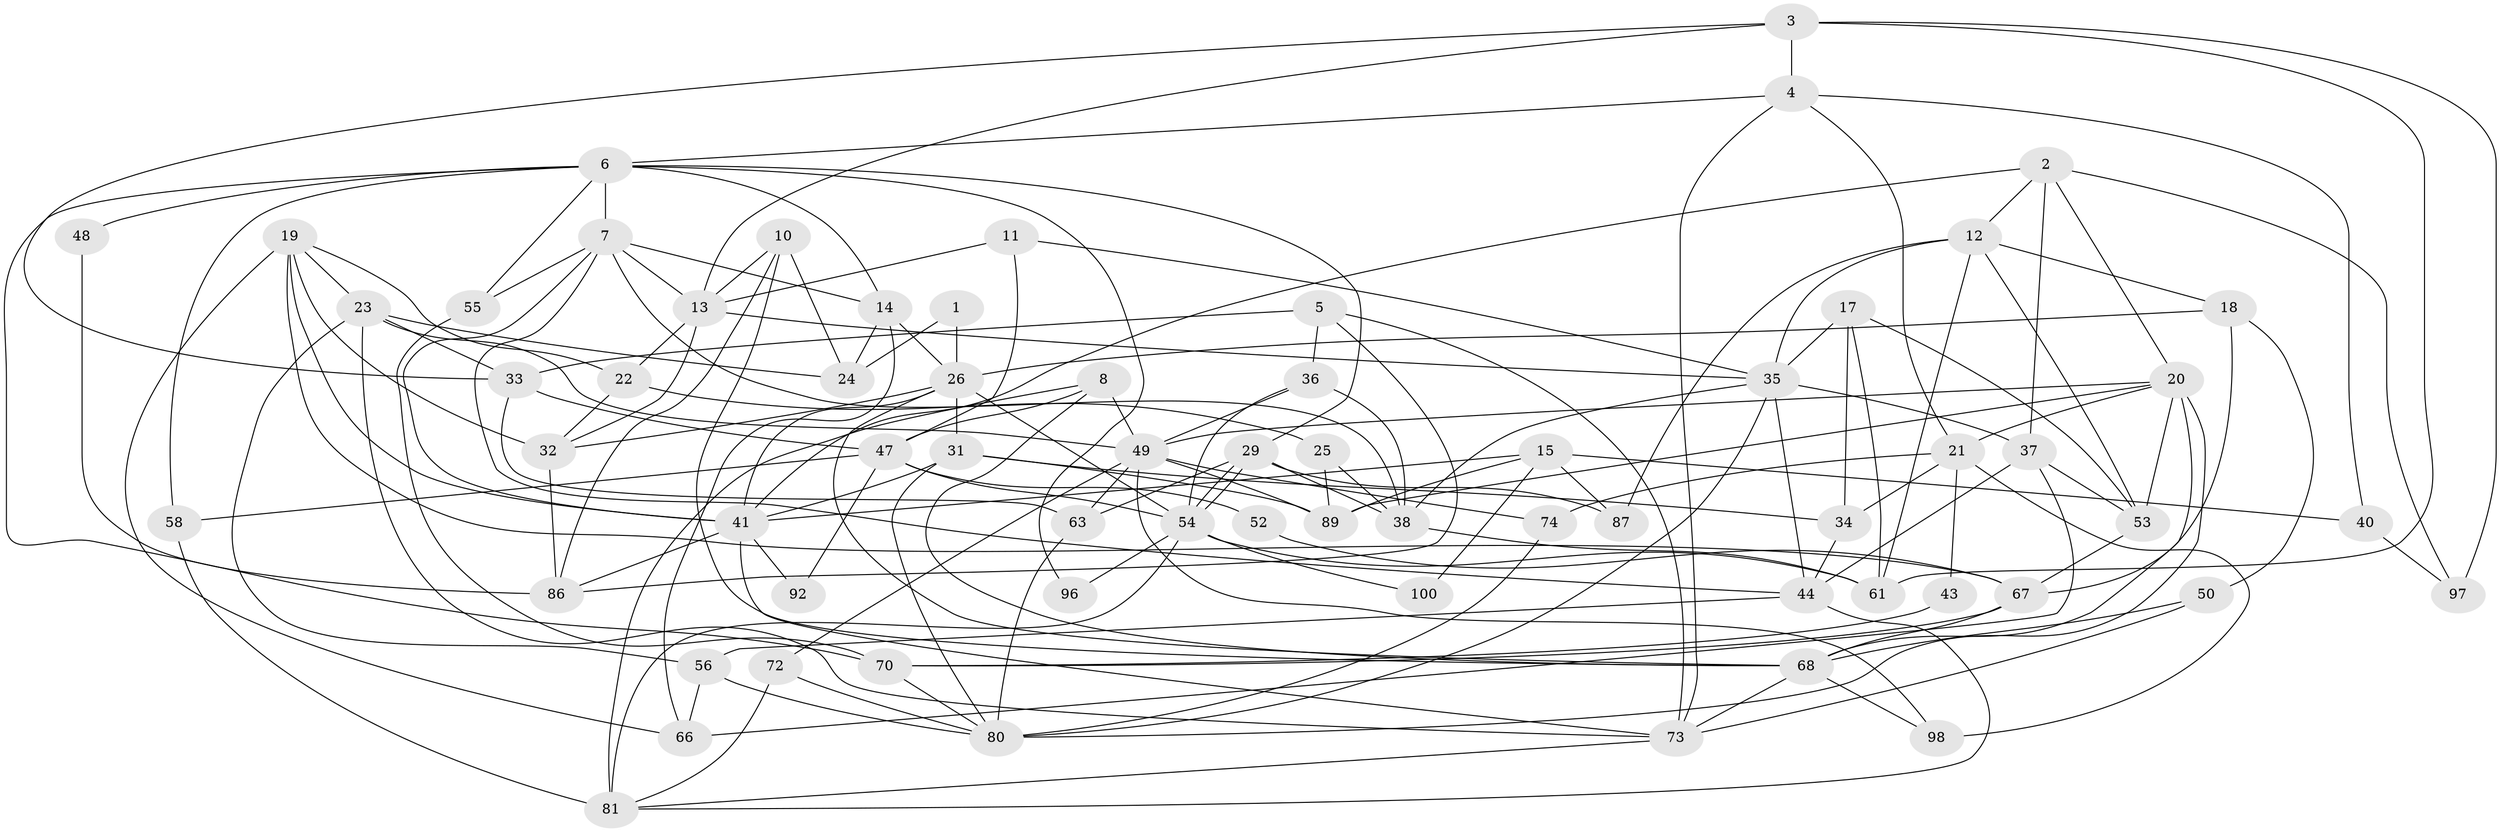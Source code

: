 // original degree distribution, {2: 0.13, 5: 0.24, 3: 0.23, 4: 0.28, 6: 0.11, 7: 0.01}
// Generated by graph-tools (version 1.1) at 2025/39/02/21/25 10:39:00]
// undirected, 66 vertices, 161 edges
graph export_dot {
graph [start="1"]
  node [color=gray90,style=filled];
  1;
  2;
  3 [super="+46"];
  4;
  5 [super="+9"];
  6 [super="+16"];
  7 [super="+78"];
  8;
  10;
  11;
  12 [super="+59"];
  13 [super="+30"];
  14 [super="+39"];
  15 [super="+27"];
  17 [super="+76"];
  18 [super="+28"];
  19 [super="+42"];
  20 [super="+71"];
  21 [super="+88"];
  22;
  23;
  24 [super="+79"];
  25 [super="+57"];
  26 [super="+93"];
  29;
  31 [super="+45"];
  32;
  33 [super="+94"];
  34;
  35 [super="+60"];
  36;
  37 [super="+62"];
  38 [super="+64"];
  40;
  41 [super="+82"];
  43;
  44 [super="+75"];
  47 [super="+51"];
  48;
  49 [super="+99"];
  50;
  52;
  53 [super="+65"];
  54 [super="+77"];
  55 [super="+84"];
  56;
  58;
  61;
  63 [super="+69"];
  66;
  67;
  68 [super="+90"];
  70;
  72;
  73 [super="+91"];
  74;
  80 [super="+85"];
  81 [super="+83"];
  86;
  87;
  89 [super="+95"];
  92;
  96;
  97;
  98;
  100;
  1 -- 24;
  1 -- 26;
  2 -- 20;
  2 -- 41;
  2 -- 37;
  2 -- 97;
  2 -- 12;
  3 -- 97;
  3 -- 33;
  3 -- 4;
  3 -- 61;
  3 -- 13;
  4 -- 40;
  4 -- 6;
  4 -- 21;
  4 -- 73;
  5 -- 33;
  5 -- 36;
  5 -- 86;
  5 -- 73;
  6 -- 14;
  6 -- 58;
  6 -- 48;
  6 -- 96;
  6 -- 55;
  6 -- 70;
  6 -- 29;
  6 -- 7;
  7 -- 41;
  7 -- 55;
  7 -- 38;
  7 -- 14;
  7 -- 44;
  7 -- 13;
  8 -- 81 [weight=2];
  8 -- 49;
  8 -- 68;
  8 -- 47;
  10 -- 68;
  10 -- 86;
  10 -- 13;
  10 -- 24;
  11 -- 13;
  11 -- 35;
  11 -- 47;
  12 -- 87;
  12 -- 35;
  12 -- 18;
  12 -- 53;
  12 -- 61;
  13 -- 22;
  13 -- 35;
  13 -- 32;
  14 -- 26;
  14 -- 66;
  14 -- 24;
  15 -- 87 [weight=2];
  15 -- 41 [weight=2];
  15 -- 100;
  15 -- 40;
  15 -- 89;
  17 -- 53;
  17 -- 61;
  17 -- 34;
  17 -- 35;
  18 -- 67;
  18 -- 26;
  18 -- 50;
  19 -- 23;
  19 -- 22;
  19 -- 32;
  19 -- 66;
  19 -- 67;
  19 -- 41;
  20 -- 80;
  20 -- 49;
  20 -- 68;
  20 -- 53;
  20 -- 21;
  20 -- 89;
  21 -- 98;
  21 -- 43;
  21 -- 74;
  21 -- 34;
  22 -- 32;
  22 -- 25;
  23 -- 56;
  23 -- 33;
  23 -- 49;
  23 -- 24;
  23 -- 73;
  25 -- 89;
  25 -- 38;
  26 -- 68;
  26 -- 32;
  26 -- 54;
  26 -- 41;
  26 -- 31;
  29 -- 54;
  29 -- 54;
  29 -- 63;
  29 -- 87;
  29 -- 38;
  31 -- 41;
  31 -- 89;
  31 -- 80;
  31 -- 34;
  32 -- 86;
  33 -- 47;
  33 -- 63;
  34 -- 44;
  35 -- 37;
  35 -- 80;
  35 -- 38;
  35 -- 44;
  36 -- 38;
  36 -- 54;
  36 -- 49;
  37 -- 53;
  37 -- 66;
  37 -- 44;
  38 -- 61;
  40 -- 97;
  41 -- 86;
  41 -- 73;
  41 -- 92;
  43 -- 70;
  44 -- 56;
  44 -- 81;
  47 -- 58 [weight=2];
  47 -- 92;
  47 -- 52;
  47 -- 54;
  48 -- 86;
  49 -- 63;
  49 -- 72;
  49 -- 98;
  49 -- 89;
  49 -- 74;
  50 -- 73;
  50 -- 68;
  52 -- 67;
  53 -- 67;
  54 -- 61;
  54 -- 96;
  54 -- 100;
  54 -- 81;
  55 -- 70;
  56 -- 66;
  56 -- 80;
  58 -- 81;
  63 -- 80;
  67 -- 70;
  67 -- 68;
  68 -- 98;
  68 -- 73;
  70 -- 80;
  72 -- 81;
  72 -- 80;
  73 -- 81;
  74 -- 80;
}
